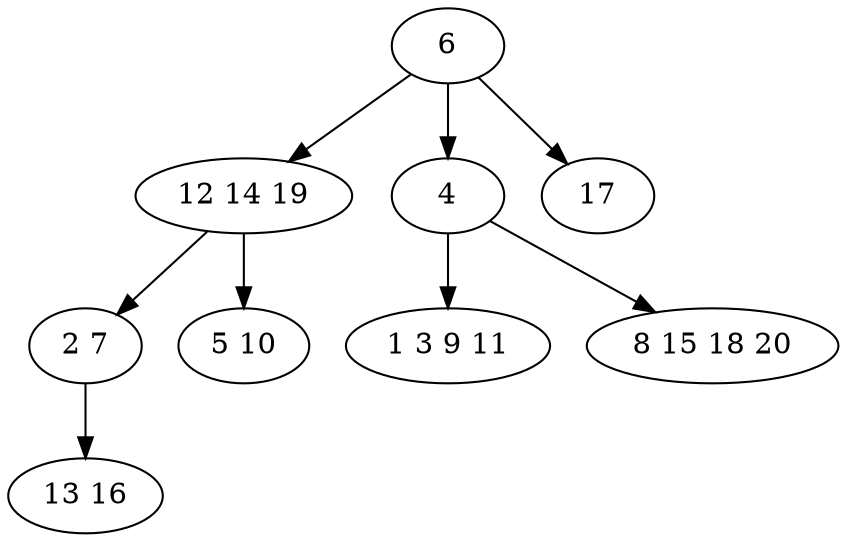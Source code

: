 digraph true_tree {
	"0" -> "1"
	"0" -> "2"
	"2" -> "3"
	"1" -> "4"
	"4" -> "5"
	"0" -> "6"
	"1" -> "7"
	"2" -> "8"
	"0" [label="6"];
	"1" [label="12 14 19"];
	"2" [label="4"];
	"3" [label="1 3 9 11"];
	"4" [label="2 7"];
	"5" [label="13 16"];
	"6" [label="17"];
	"7" [label="5 10"];
	"8" [label="8 15 18 20"];
}
